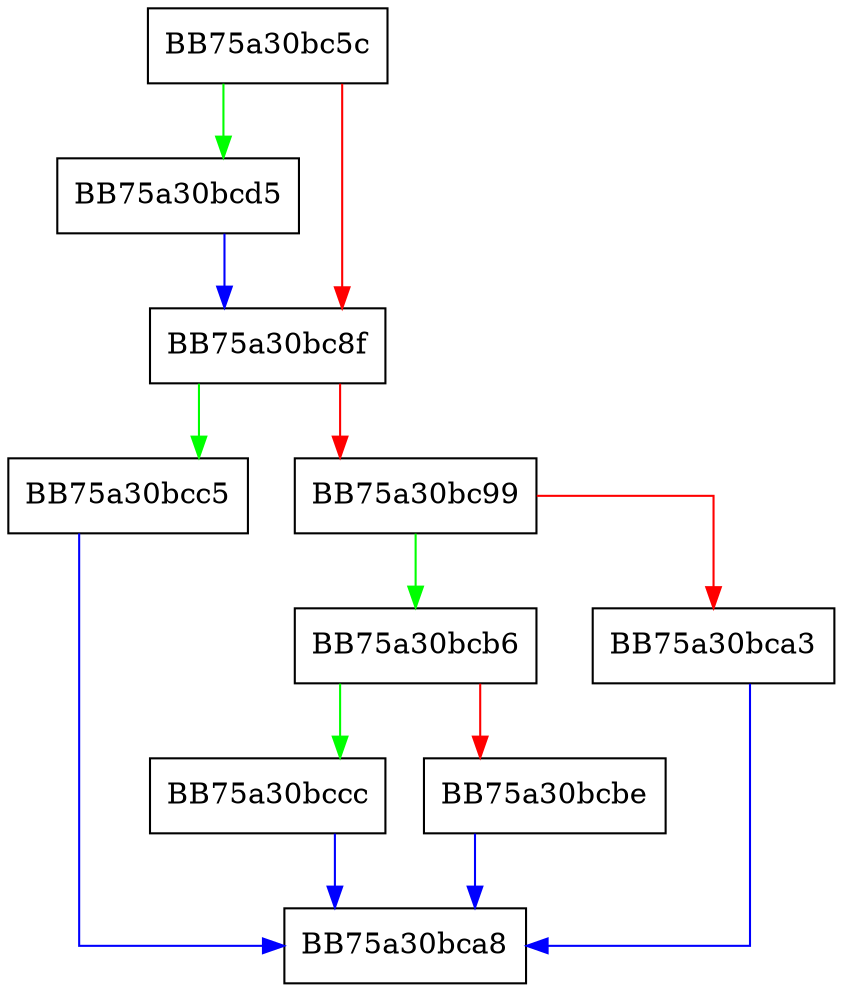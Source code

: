 digraph get_op_pos {
  node [shape="box"];
  graph [splines=ortho];
  BB75a30bc5c -> BB75a30bcd5 [color="green"];
  BB75a30bc5c -> BB75a30bc8f [color="red"];
  BB75a30bc8f -> BB75a30bcc5 [color="green"];
  BB75a30bc8f -> BB75a30bc99 [color="red"];
  BB75a30bc99 -> BB75a30bcb6 [color="green"];
  BB75a30bc99 -> BB75a30bca3 [color="red"];
  BB75a30bca3 -> BB75a30bca8 [color="blue"];
  BB75a30bcb6 -> BB75a30bccc [color="green"];
  BB75a30bcb6 -> BB75a30bcbe [color="red"];
  BB75a30bcbe -> BB75a30bca8 [color="blue"];
  BB75a30bcc5 -> BB75a30bca8 [color="blue"];
  BB75a30bccc -> BB75a30bca8 [color="blue"];
  BB75a30bcd5 -> BB75a30bc8f [color="blue"];
}